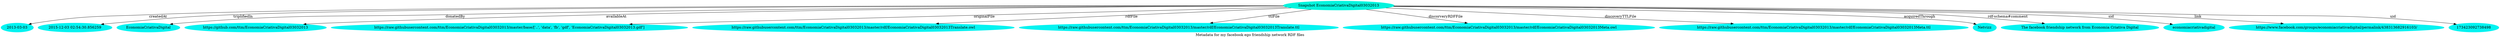 digraph  {
	graph [label="Metadata for my facebook ego friendship network RDF files"];
	node [label="\N"];
	"Snapshot EconomiaCriativaDigital03032013"	 [color="#02F3DD",
		style=filled];
	64299	 [color="#02F3F1",
		label="2013-03-03",
		style=filled];
	"Snapshot EconomiaCriativaDigital03032013" -> 64299	 [label=createdAt];
	64300	 [color="#02F3F1",
		label="2015-12-03 02:54:30.856259",
		style=filled];
	"Snapshot EconomiaCriativaDigital03032013" -> 64300	 [label=triplifiedIn];
	64301	 [color="#02F3F1",
		label=EconomiaCriativaDigital,
		style=filled];
	"Snapshot EconomiaCriativaDigital03032013" -> 64301	 [label=donatedBy];
	64302	 [color="#02F3F1",
		label="https://github.com/ttm/EconomiaCriativaDigital03032013",
		style=filled];
	"Snapshot EconomiaCriativaDigital03032013" -> 64302	 [label=availableAt];
	64303	 [color="#02F3F1",
		label="https://raw.githubusercontent.com/ttm/EconomiaCriativaDigital03032013/master/base/['..', 'data', 'fb', 'gdf', 'EconomiaCriativaDigital03032013.gdf']",
		style=filled];
	"Snapshot EconomiaCriativaDigital03032013" -> 64303	 [label=originalFile];
	64304	 [color="#02F3F1",
		label="https://raw.githubusercontent.com/ttm/EconomiaCriativaDigital03032013/master/rdf/EconomiaCriativaDigital03032013Translate.owl",
		style=filled];
	"Snapshot EconomiaCriativaDigital03032013" -> 64304	 [label=rdfFile];
	64305	 [color="#02F3F1",
		label="https://raw.githubusercontent.com/ttm/EconomiaCriativaDigital03032013/master/rdf/EconomiaCriativaDigital03032013Translate.ttl",
		style=filled];
	"Snapshot EconomiaCriativaDigital03032013" -> 64305	 [label=ttlFile];
	64306	 [color="#02F3F1",
		label="https://raw.githubusercontent.com/ttm/EconomiaCriativaDigital03032013/master/rdf/EconomiaCriativaDigital03032013Meta.owl",
		style=filled];
	"Snapshot EconomiaCriativaDigital03032013" -> 64306	 [label=discorveryRDFFile];
	64307	 [color="#02F3F1",
		label="https://raw.githubusercontent.com/ttm/EconomiaCriativaDigital03032013/master/rdf/EconomiaCriativaDigital03032013Meta.ttl",
		style=filled];
	"Snapshot EconomiaCriativaDigital03032013" -> 64307	 [label=discoveryTTLFile];
	64308	 [color="#02F3F1",
		label=Netvizz,
		style=filled];
	"Snapshot EconomiaCriativaDigital03032013" -> 64308	 [label=acquiredThrough];
	64309	 [color="#02F3F1",
		label="The facebook friendship network from Economia Criativa Digital",
		style=filled];
	"Snapshot EconomiaCriativaDigital03032013" -> 64309	 [label="rdf-schema#comment"];
	64310	 [color="#02F3F1",
		label=economiacriativadigital,
		style=filled];
	"Snapshot EconomiaCriativaDigital03032013" -> 64310	 [label=sid];
	64311	 [color="#02F3F1",
		label="https://www.facebook.com/groups/economiacriativadigital/permalink/438313682916103/",
		style=filled];
	"Snapshot EconomiaCriativaDigital03032013" -> 64311	 [label=link];
	64312	 [color="#02F3F1",
		label=173423092738498,
		style=filled];
	"Snapshot EconomiaCriativaDigital03032013" -> 64312	 [label=uid];
}
